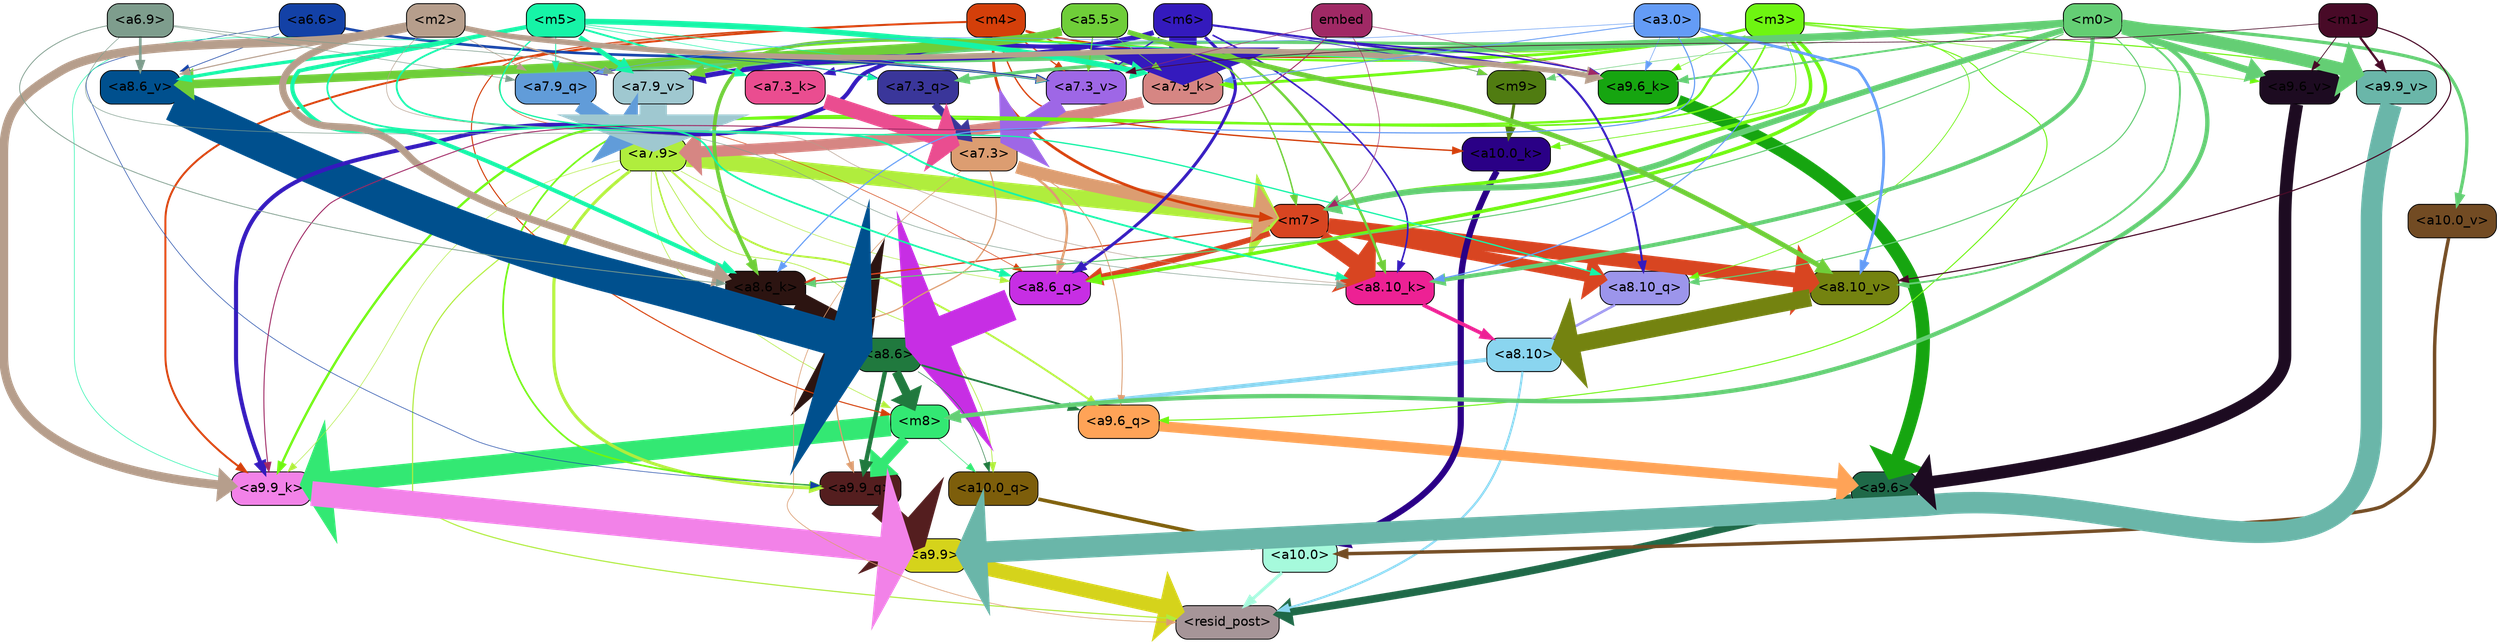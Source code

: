 strict digraph "" {
	graph [bgcolor=transparent,
		layout=dot,
		overlap=false,
		splines=true
	];
	"<a10.0>"	[color=black,
		fillcolor="#a6fadc",
		fontname=Helvetica,
		shape=box,
		style="filled, rounded"];
	"<resid_post>"	[color=black,
		fillcolor="#a69598",
		fontname=Helvetica,
		shape=box,
		style="filled, rounded"];
	"<a10.0>" -> "<resid_post>"	[color="#a6fadc",
		penwidth=3.4253244400024414];
	"<a9.9>"	[color=black,
		fillcolor="#d5d31b",
		fontname=Helvetica,
		shape=box,
		style="filled, rounded"];
	"<a9.9>" -> "<resid_post>"	[color="#d5d31b",
		penwidth=16.05378818511963];
	"<a9.6>"	[color=black,
		fillcolor="#1f6948",
		fontname=Helvetica,
		shape=box,
		style="filled, rounded"];
	"<a9.6>" -> "<resid_post>"	[color="#1f6948",
		penwidth=8.33797836303711];
	"<a8.10>"	[color=black,
		fillcolor="#8ad5ef",
		fontname=Helvetica,
		shape=box,
		style="filled, rounded"];
	"<a8.10>" -> "<resid_post>"	[color="#8ad5ef",
		penwidth=2.3390636444091797];
	"<m8>"	[color=black,
		fillcolor="#33e873",
		fontname=Helvetica,
		shape=box,
		style="filled, rounded"];
	"<a8.10>" -> "<m8>"	[color="#8ad5ef",
		penwidth=4.388927459716797];
	"<a7.9>"	[color=black,
		fillcolor="#b0ed3d",
		fontname=Helvetica,
		shape=box,
		style="filled, rounded"];
	"<a7.9>" -> "<resid_post>"	[color="#b0ed3d",
		penwidth=1.1926651000976562];
	"<a10.0_q>"	[color=black,
		fillcolor="#7d5e0b",
		fontname=Helvetica,
		shape=box,
		style="filled, rounded"];
	"<a7.9>" -> "<a10.0_q>"	[color="#b0ed3d",
		penwidth=0.7811813354492188];
	"<a7.9>" -> "<m8>"	[color="#b0ed3d",
		penwidth=0.6738662719726562];
	"<a9.9_q>"	[color=black,
		fillcolor="#541e1f",
		fontname=Helvetica,
		shape=box,
		style="filled, rounded"];
	"<a7.9>" -> "<a9.9_q>"	[color="#b0ed3d",
		penwidth=3.33896541595459];
	"<a9.6_q>"	[color=black,
		fillcolor="#ffa357",
		fontname=Helvetica,
		shape=box,
		style="filled, rounded"];
	"<a7.9>" -> "<a9.6_q>"	[color="#b0ed3d",
		penwidth=2.0531044006347656];
	"<a9.9_k>"	[color=black,
		fillcolor="#f282e8",
		fontname=Helvetica,
		shape=box,
		style="filled, rounded"];
	"<a7.9>" -> "<a9.9_k>"	[color="#b0ed3d",
		penwidth=0.6];
	"<a8.6_q>"	[color=black,
		fillcolor="#c72ee4",
		fontname=Helvetica,
		shape=box,
		style="filled, rounded"];
	"<a7.9>" -> "<a8.6_q>"	[color="#b0ed3d",
		penwidth=0.6];
	"<a8.6_k>"	[color=black,
		fillcolor="#2c1411",
		fontname=Helvetica,
		shape=box,
		style="filled, rounded"];
	"<a7.9>" -> "<a8.6_k>"	[color="#b0ed3d",
		penwidth=1.5751152038574219];
	"<m7>"	[color=black,
		fillcolor="#d84521",
		fontname=Helvetica,
		shape=box,
		style="filled, rounded"];
	"<a7.9>" -> "<m7>"	[color="#b0ed3d",
		penwidth=17.67833709716797];
	"<a7.3>"	[color=black,
		fillcolor="#dc9d71",
		fontname=Helvetica,
		shape=box,
		style="filled, rounded"];
	"<a7.3>" -> "<resid_post>"	[color="#dc9d71",
		penwidth=0.7339706420898438];
	"<a7.3>" -> "<a9.9_q>"	[color="#dc9d71",
		penwidth=1.3609809875488281];
	"<a7.3>" -> "<a9.6_q>"	[color="#dc9d71",
		penwidth=0.9587650299072266];
	"<a7.3>" -> "<a8.6_q>"	[color="#dc9d71",
		penwidth=2.597522735595703];
	"<a7.3>" -> "<m7>"	[color="#dc9d71",
		penwidth=13.925512313842773];
	"<a10.0_q>" -> "<a10.0>"	[color="#7d5e0b",
		penwidth=3.861766815185547];
	"<a10.0_k>"	[color=black,
		fillcolor="#2a0086",
		fontname=Helvetica,
		shape=box,
		style="filled, rounded"];
	"<a10.0_k>" -> "<a10.0>"	[color="#2a0086",
		penwidth=6.691814422607422];
	"<a10.0_v>"	[color=black,
		fillcolor="#724b23",
		fontname=Helvetica,
		shape=box,
		style="filled, rounded"];
	"<a10.0_v>" -> "<a10.0>"	[color="#724b23",
		penwidth=3.703948974609375];
	"<m8>" -> "<a10.0_q>"	[color="#33e873",
		penwidth=0.6];
	"<m8>" -> "<a9.9_q>"	[color="#33e873",
		penwidth=10.407995223999023];
	"<m8>" -> "<a9.9_k>"	[color="#33e873",
		penwidth=22.67278480529785];
	"<a8.6>"	[color=black,
		fillcolor="#20793e",
		fontname=Helvetica,
		shape=box,
		style="filled, rounded"];
	"<a8.6>" -> "<a10.0_q>"	[color="#20793e",
		penwidth=0.6];
	"<a8.6>" -> "<m8>"	[color="#20793e",
		penwidth=9.616483688354492];
	"<a8.6>" -> "<a9.9_q>"	[color="#20793e",
		penwidth=4.681654930114746];
	"<a8.6>" -> "<a9.6_q>"	[color="#20793e",
		penwidth=2.0046749114990234];
	"<m9>"	[color=black,
		fillcolor="#507c11",
		fontname=Helvetica,
		shape=box,
		style="filled, rounded"];
	"<m9>" -> "<a10.0_k>"	[color="#507c11",
		penwidth=3.1536026000976562];
	"<m4>"	[color=black,
		fillcolor="#d43f0a",
		fontname=Helvetica,
		shape=box,
		style="filled, rounded"];
	"<m4>" -> "<a10.0_k>"	[color="#d43f0a",
		penwidth=1.4532089233398438];
	"<m4>" -> "<m8>"	[color="#d43f0a",
		penwidth=1.1121444702148438];
	"<m4>" -> "<a9.9_k>"	[color="#d43f0a",
		penwidth=2.1296005249023438];
	"<a9.6_k>"	[color=black,
		fillcolor="#16a510",
		fontname=Helvetica,
		shape=box,
		style="filled, rounded"];
	"<m4>" -> "<a9.6_k>"	[color="#d43f0a",
		penwidth=1.93524169921875];
	"<m4>" -> "<a8.6_q>"	[color="#d43f0a",
		penwidth=0.6086311340332031];
	"<m4>" -> "<m7>"	[color="#d43f0a",
		penwidth=2.9153175354003906];
	"<a7.9_k>"	[color=black,
		fillcolor="#d68683",
		fontname=Helvetica,
		shape=box,
		style="filled, rounded"];
	"<m4>" -> "<a7.9_k>"	[color="#d43f0a",
		penwidth=1.0983266830444336];
	"<a7.3_v>"	[color=black,
		fillcolor="#9e67e6",
		fontname=Helvetica,
		shape=box,
		style="filled, rounded"];
	"<m4>" -> "<a7.3_v>"	[color="#d43f0a",
		penwidth=1.2746734619140625];
	"<m3>"	[color=black,
		fillcolor="#6ef511",
		fontname=Helvetica,
		shape=box,
		style="filled, rounded"];
	"<m3>" -> "<a10.0_k>"	[color="#6ef511",
		penwidth=0.8012542724609375];
	"<m3>" -> "<a9.9_q>"	[color="#6ef511",
		penwidth=1.8098411560058594];
	"<m3>" -> "<a9.6_q>"	[color="#6ef511",
		penwidth=1.0731983184814453];
	"<m3>" -> "<a9.9_k>"	[color="#6ef511",
		penwidth=2.538074493408203];
	"<m3>" -> "<a9.6_k>"	[color="#6ef511",
		penwidth=0.6];
	"<a9.9_v>"	[color=black,
		fillcolor="#6ab6a9",
		fontname=Helvetica,
		shape=box,
		style="filled, rounded"];
	"<m3>" -> "<a9.9_v>"	[color="#6ef511",
		penwidth=1.1908531188964844];
	"<a9.6_v>"	[color=black,
		fillcolor="#1d0b21",
		fontname=Helvetica,
		shape=box,
		style="filled, rounded"];
	"<m3>" -> "<a9.6_v>"	[color="#6ef511",
		penwidth=0.6];
	"<a8.10_q>"	[color=black,
		fillcolor="#9c95eb",
		fontname=Helvetica,
		shape=box,
		style="filled, rounded"];
	"<m3>" -> "<a8.10_q>"	[color="#6ef511",
		penwidth=0.7969093322753906];
	"<m3>" -> "<a8.6_q>"	[color="#6ef511",
		penwidth=3.8069801330566406];
	"<m3>" -> "<m7>"	[color="#6ef511",
		penwidth=3.7463531494140625];
	"<a7.9_q>"	[color=black,
		fillcolor="#619cd9",
		fontname=Helvetica,
		shape=box,
		style="filled, rounded"];
	"<m3>" -> "<a7.9_q>"	[color="#6ef511",
		penwidth=1.7077007293701172];
	"<a7.3_q>"	[color=black,
		fillcolor="#3a369a",
		fontname=Helvetica,
		shape=box,
		style="filled, rounded"];
	"<m3>" -> "<a7.3_q>"	[color="#6ef511",
		penwidth=0.6810226440429688];
	"<m3>" -> "<a7.9_k>"	[color="#6ef511",
		penwidth=3.0535898208618164];
	"<a7.9_v>"	[color=black,
		fillcolor="#9fc8d0",
		fontname=Helvetica,
		shape=box,
		style="filled, rounded"];
	"<m3>" -> "<a7.9_v>"	[color="#6ef511",
		penwidth=1.8027725219726562];
	"<m3>" -> "<a7.3_v>"	[color="#6ef511",
		penwidth=1.0946578979492188];
	"<m0>"	[color=black,
		fillcolor="#64ce74",
		fontname=Helvetica,
		shape=box,
		style="filled, rounded"];
	"<m0>" -> "<a10.0_v>"	[color="#64ce74",
		penwidth=3.520832061767578];
	"<m0>" -> "<m8>"	[color="#64ce74",
		penwidth=4.624839782714844];
	"<m0>" -> "<m9>"	[color="#64ce74",
		penwidth=0.6];
	"<m0>" -> "<a9.6_k>"	[color="#64ce74",
		penwidth=2.0742149353027344];
	"<m0>" -> "<a9.9_v>"	[color="#64ce74",
		penwidth=13.6649169921875];
	"<m0>" -> "<a9.6_v>"	[color="#64ce74",
		penwidth=7.575786590576172];
	"<m0>" -> "<a8.10_q>"	[color="#64ce74",
		penwidth=1.1731605529785156];
	"<a8.10_k>"	[color=black,
		fillcolor="#ed2194",
		fontname=Helvetica,
		shape=box,
		style="filled, rounded"];
	"<m0>" -> "<a8.10_k>"	[color="#64ce74",
		penwidth=4.350425720214844];
	"<m0>" -> "<a8.6_k>"	[color="#64ce74",
		penwidth=1.1486854553222656];
	"<a8.10_v>"	[color=black,
		fillcolor="#748310",
		fontname=Helvetica,
		shape=box,
		style="filled, rounded"];
	"<m0>" -> "<a8.10_v>"	[color="#64ce74",
		penwidth=2.0526657104492188];
	"<a8.6_v>"	[color=black,
		fillcolor="#00508e",
		fontname=Helvetica,
		shape=box,
		style="filled, rounded"];
	"<m0>" -> "<a8.6_v>"	[color="#64ce74",
		penwidth=7.951751708984375];
	"<m0>" -> "<m7>"	[color="#64ce74",
		penwidth=6.283721923828125];
	"<m0>" -> "<a7.3_q>"	[color="#64ce74",
		penwidth=3.6216583251953125];
	"<m0>" -> "<a7.9_v>"	[color="#64ce74",
		penwidth=3.447589874267578];
	"<m6>"	[color=black,
		fillcolor="#341abd",
		fontname=Helvetica,
		shape=box,
		style="filled, rounded"];
	"<m6>" -> "<m9>"	[color="#341abd",
		penwidth=0.7276992797851562];
	"<m6>" -> "<a9.9_k>"	[color="#341abd",
		penwidth=4.405937194824219];
	"<m6>" -> "<a9.6_k>"	[color="#341abd",
		penwidth=1.6540985107421875];
	"<m6>" -> "<a8.10_q>"	[color="#341abd",
		penwidth=2.2618331909179688];
	"<m6>" -> "<a8.6_q>"	[color="#341abd",
		penwidth=3.241657257080078];
	"<m6>" -> "<a8.10_k>"	[color="#341abd",
		penwidth=1.733642578125];
	"<m6>" -> "<a7.9_q>"	[color="#341abd",
		penwidth=2.9651412963867188];
	"<m6>" -> "<a7.9_k>"	[color="#341abd",
		penwidth=29.52049446105957];
	"<a7.3_k>"	[color=black,
		fillcolor="#ea4d90",
		fontname=Helvetica,
		shape=box,
		style="filled, rounded"];
	"<m6>" -> "<a7.3_k>"	[color="#341abd",
		penwidth=1.8433246612548828];
	"<m6>" -> "<a7.9_v>"	[color="#341abd",
		penwidth=5.381137847900391];
	"<m6>" -> "<a7.3_v>"	[color="#341abd",
		penwidth=1.3778877258300781];
	"<a5.5>"	[color=black,
		fillcolor="#6fce39",
		fontname=Helvetica,
		shape=box,
		style="filled, rounded"];
	"<a5.5>" -> "<m9>"	[color="#6fce39",
		penwidth=0.6];
	"<a5.5>" -> "<a8.10_k>"	[color="#6fce39",
		penwidth=2.6749038696289062];
	"<a5.5>" -> "<a8.6_k>"	[color="#6fce39",
		penwidth=3.9810218811035156];
	"<a5.5>" -> "<a8.10_v>"	[color="#6fce39",
		penwidth=5.2978057861328125];
	"<a5.5>" -> "<a8.6_v>"	[color="#6fce39",
		penwidth=9.177913665771484];
	"<a5.5>" -> "<m7>"	[color="#6fce39",
		penwidth=1.5525360107421875];
	"<a5.5>" -> "<a7.9_q>"	[color="#6fce39",
		penwidth=1.22930908203125];
	"<a5.5>" -> "<a7.9_k>"	[color="#6fce39",
		penwidth=0.6708955764770508];
	"<a5.5>" -> "<a7.9_v>"	[color="#6fce39",
		penwidth=4.432796478271484];
	"<a5.5>" -> "<a7.3_v>"	[color="#6fce39",
		penwidth=1.4417800903320312];
	"<a9.9_q>" -> "<a9.9>"	[color="#541e1f",
		penwidth=23.20368194580078];
	"<a9.6_q>" -> "<a9.6>"	[color="#ffa357",
		penwidth=11.181507110595703];
	"<a9.9_k>" -> "<a9.9>"	[color="#f282e8",
		penwidth=26.641464233398438];
	"<a9.6_k>" -> "<a9.6>"	[color="#16a510",
		penwidth=14.532459259033203];
	"<a9.9_v>" -> "<a9.9>"	[color="#6ab6a9",
		penwidth=23.02225112915039];
	"<a9.6_v>" -> "<a9.6>"	[color="#1d0b21",
		penwidth=13.634431838989258];
	"<a6.6>"	[color=black,
		fillcolor="#1341a6",
		fontname=Helvetica,
		shape=box,
		style="filled, rounded"];
	"<a6.6>" -> "<a9.9_q>"	[color="#1341a6",
		penwidth=0.6];
	"<a6.6>" -> "<a8.6_v>"	[color="#1341a6",
		penwidth=0.6731643676757812];
	"<a6.6>" -> "<a7.3_q>"	[color="#1341a6",
		penwidth=0.6];
	"<a6.6>" -> "<a7.3_v>"	[color="#1341a6",
		penwidth=2.8381996154785156];
	"<m5>"	[color=black,
		fillcolor="#16f4a7",
		fontname=Helvetica,
		shape=box,
		style="filled, rounded"];
	"<m5>" -> "<a9.9_k>"	[color="#16f4a7",
		penwidth=0.6];
	"<m5>" -> "<a9.6_k>"	[color="#16f4a7",
		penwidth=0.9087238311767578];
	"<m5>" -> "<a8.10_q>"	[color="#16f4a7",
		penwidth=1.3886604309082031];
	"<m5>" -> "<a8.6_q>"	[color="#16f4a7",
		penwidth=1.8975334167480469];
	"<m5>" -> "<a8.10_k>"	[color="#16f4a7",
		penwidth=1.9560012817382812];
	"<m5>" -> "<a8.6_k>"	[color="#16f4a7",
		penwidth=4.4348602294921875];
	"<m5>" -> "<a8.6_v>"	[color="#16f4a7",
		penwidth=3.547332763671875];
	"<m5>" -> "<a7.9_q>"	[color="#16f4a7",
		penwidth=0.9239292144775391];
	"<m5>" -> "<a7.3_q>"	[color="#16f4a7",
		penwidth=0.6050910949707031];
	"<m5>" -> "<a7.9_k>"	[color="#16f4a7",
		penwidth=5.895898818969727];
	"<m5>" -> "<a7.3_k>"	[color="#16f4a7",
		penwidth=2.047999382019043];
	"<m5>" -> "<a7.9_v>"	[color="#16f4a7",
		penwidth=5.163473129272461];
	"<m5>" -> "<a7.3_v>"	[color="#16f4a7",
		penwidth=0.7120857238769531];
	"<m2>"	[color=black,
		fillcolor="#b69e8c",
		fontname=Helvetica,
		shape=box,
		style="filled, rounded"];
	"<m2>" -> "<a9.9_k>"	[color="#b69e8c",
		penwidth=9.546476364135742];
	"<m2>" -> "<a9.6_k>"	[color="#b69e8c",
		penwidth=5.765581130981445];
	"<m2>" -> "<a8.10_k>"	[color="#b69e8c",
		penwidth=0.6];
	"<m2>" -> "<a8.6_k>"	[color="#b69e8c",
		penwidth=7.5130767822265625];
	"<m2>" -> "<a8.6_v>"	[color="#b69e8c",
		penwidth=1.1399917602539062];
	"<m2>" -> "<a7.9_q>"	[color="#b69e8c",
		penwidth=0.6];
	"<m2>" -> "<a7.9_v>"	[color="#b69e8c",
		penwidth=1.5795440673828125];
	"<m2>" -> "<a7.3_v>"	[color="#b69e8c",
		penwidth=0.8394660949707031];
	embed	[color=black,
		fillcolor="#a02965",
		fontname=Helvetica,
		shape=box,
		style="filled, rounded"];
	embed -> "<a9.9_k>"	[color="#a02965",
		penwidth=1.044057846069336];
	embed -> "<a9.6_k>"	[color="#a02965",
		penwidth=0.6];
	embed -> "<m7>"	[color="#a02965",
		penwidth=0.6];
	embed -> "<a7.3_v>"	[color="#a02965",
		penwidth=0.6];
	"<a3.0>"	[color=black,
		fillcolor="#649cf6",
		fontname=Helvetica,
		shape=box,
		style="filled, rounded"];
	"<a3.0>" -> "<a9.6_k>"	[color="#649cf6",
		penwidth=0.6];
	"<a3.0>" -> "<a8.10_k>"	[color="#649cf6",
		penwidth=1.2375259399414062];
	"<a3.0>" -> "<a8.6_k>"	[color="#649cf6",
		penwidth=1.2278594970703125];
	"<a3.0>" -> "<a8.10_v>"	[color="#649cf6",
		penwidth=2.9724464416503906];
	"<a3.0>" -> "<a7.9_q>"	[color="#649cf6",
		penwidth=0.6];
	"<a3.0>" -> "<a7.9_k>"	[color="#649cf6",
		penwidth=0.9558658599853516];
	"<m1>"	[color=black,
		fillcolor="#480a27",
		fontname=Helvetica,
		shape=box,
		style="filled, rounded"];
	"<m1>" -> "<a9.9_v>"	[color="#480a27",
		penwidth=2.484710693359375];
	"<m1>" -> "<a9.6_v>"	[color="#480a27",
		penwidth=0.8296928405761719];
	"<m1>" -> "<a8.10_v>"	[color="#480a27",
		penwidth=1.2231903076171875];
	"<m1>" -> "<a7.3_v>"	[color="#480a27",
		penwidth=0.7203178405761719];
	"<a8.10_q>" -> "<a8.10>"	[color="#9c95eb",
		penwidth=2.6974411010742188];
	"<a8.6_q>" -> "<a8.6>"	[color="#c72ee4",
		penwidth=34.91962909698486];
	"<a8.10_k>" -> "<a8.10>"	[color="#ed2194",
		penwidth=3.9815139770507812];
	"<a8.6_k>" -> "<a8.6>"	[color="#2c1411",
		penwidth=30.12779998779297];
	"<a8.10_v>" -> "<a8.10>"	[color="#748310",
		penwidth=18.80433464050293];
	"<a8.6_v>" -> "<a8.6>"	[color="#00508e",
		penwidth=37.04597568511963];
	"<m7>" -> "<a8.10_q>"	[color="#d84521",
		penwidth=12.189899444580078];
	"<m7>" -> "<a8.6_q>"	[color="#d84521",
		penwidth=5.949329376220703];
	"<m7>" -> "<a8.10_k>"	[color="#d84521",
		penwidth=16.634174346923828];
	"<m7>" -> "<a8.6_k>"	[color="#d84521",
		penwidth=1.4160232543945312];
	"<m7>" -> "<a8.10_v>"	[color="#d84521",
		penwidth=15.893604278564453];
	"<a6.9>"	[color=black,
		fillcolor="#7e9d8d",
		fontname=Helvetica,
		shape=box,
		style="filled, rounded"];
	"<a6.9>" -> "<a8.10_k>"	[color="#7e9d8d",
		penwidth=0.6];
	"<a6.9>" -> "<a8.6_k>"	[color="#7e9d8d",
		penwidth=0.8667373657226562];
	"<a6.9>" -> "<a8.6_v>"	[color="#7e9d8d",
		penwidth=2.8011817932128906];
	"<a6.9>" -> "<a7.9_q>"	[color="#7e9d8d",
		penwidth=0.6];
	"<a6.9>" -> "<a7.9_v>"	[color="#7e9d8d",
		penwidth=0.6784553527832031];
	"<a7.9_q>" -> "<a7.9>"	[color="#619cd9",
		penwidth=17.651885986328125];
	"<a7.3_q>" -> "<a7.3>"	[color="#3a369a",
		penwidth=7.866306304931641];
	"<a7.9_k>" -> "<a7.9>"	[color="#d68683",
		penwidth=12.17039680480957];
	"<a7.3_k>" -> "<a7.3>"	[color="#ea4d90",
		penwidth=16.016246795654297];
	"<a7.9_v>" -> "<a7.9>"	[color="#9fc8d0",
		penwidth=29.394658088684082];
	"<a7.3_v>" -> "<a7.3>"	[color="#9e67e6",
		penwidth=19.01776695251465];
}
